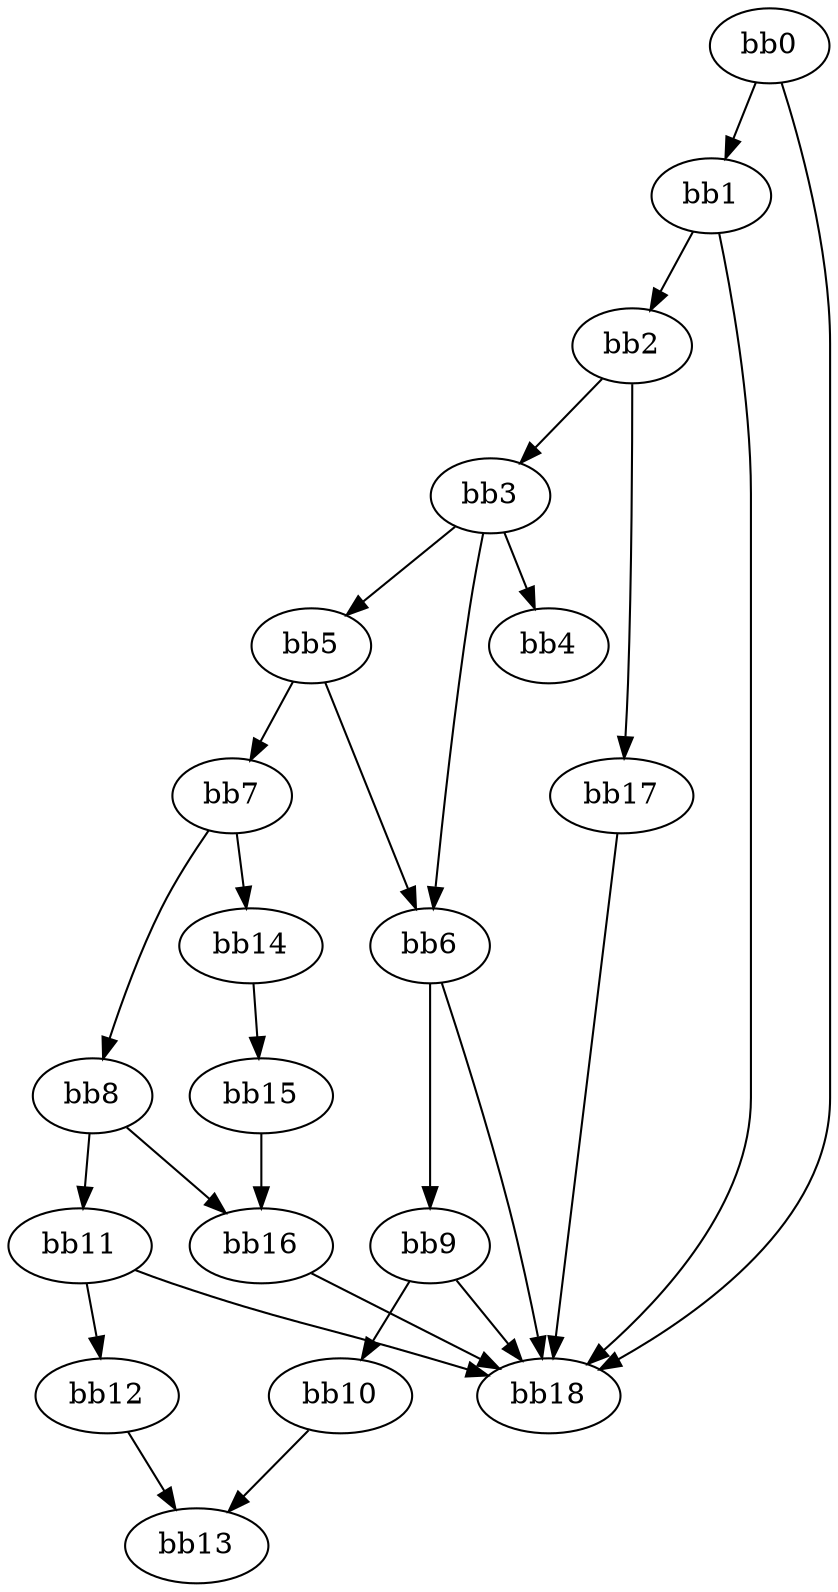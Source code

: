 digraph {
    0 [ label = "bb0\l" ]
    1 [ label = "bb1\l" ]
    2 [ label = "bb2\l" ]
    3 [ label = "bb3\l" ]
    4 [ label = "bb4\l" ]
    5 [ label = "bb5\l" ]
    6 [ label = "bb6\l" ]
    7 [ label = "bb7\l" ]
    8 [ label = "bb8\l" ]
    9 [ label = "bb9\l" ]
    10 [ label = "bb10\l" ]
    11 [ label = "bb11\l" ]
    12 [ label = "bb12\l" ]
    13 [ label = "bb13\l" ]
    14 [ label = "bb14\l" ]
    15 [ label = "bb15\l" ]
    16 [ label = "bb16\l" ]
    17 [ label = "bb17\l" ]
    18 [ label = "bb18\l" ]
    0 -> 1 [ ]
    0 -> 18 [ ]
    1 -> 2 [ ]
    1 -> 18 [ ]
    2 -> 3 [ ]
    2 -> 17 [ ]
    3 -> 4 [ ]
    3 -> 5 [ ]
    3 -> 6 [ ]
    5 -> 6 [ ]
    5 -> 7 [ ]
    6 -> 9 [ ]
    6 -> 18 [ ]
    7 -> 8 [ ]
    7 -> 14 [ ]
    8 -> 11 [ ]
    8 -> 16 [ ]
    9 -> 10 [ ]
    9 -> 18 [ ]
    10 -> 13 [ ]
    11 -> 12 [ ]
    11 -> 18 [ ]
    12 -> 13 [ ]
    14 -> 15 [ ]
    15 -> 16 [ ]
    16 -> 18 [ ]
    17 -> 18 [ ]
}

